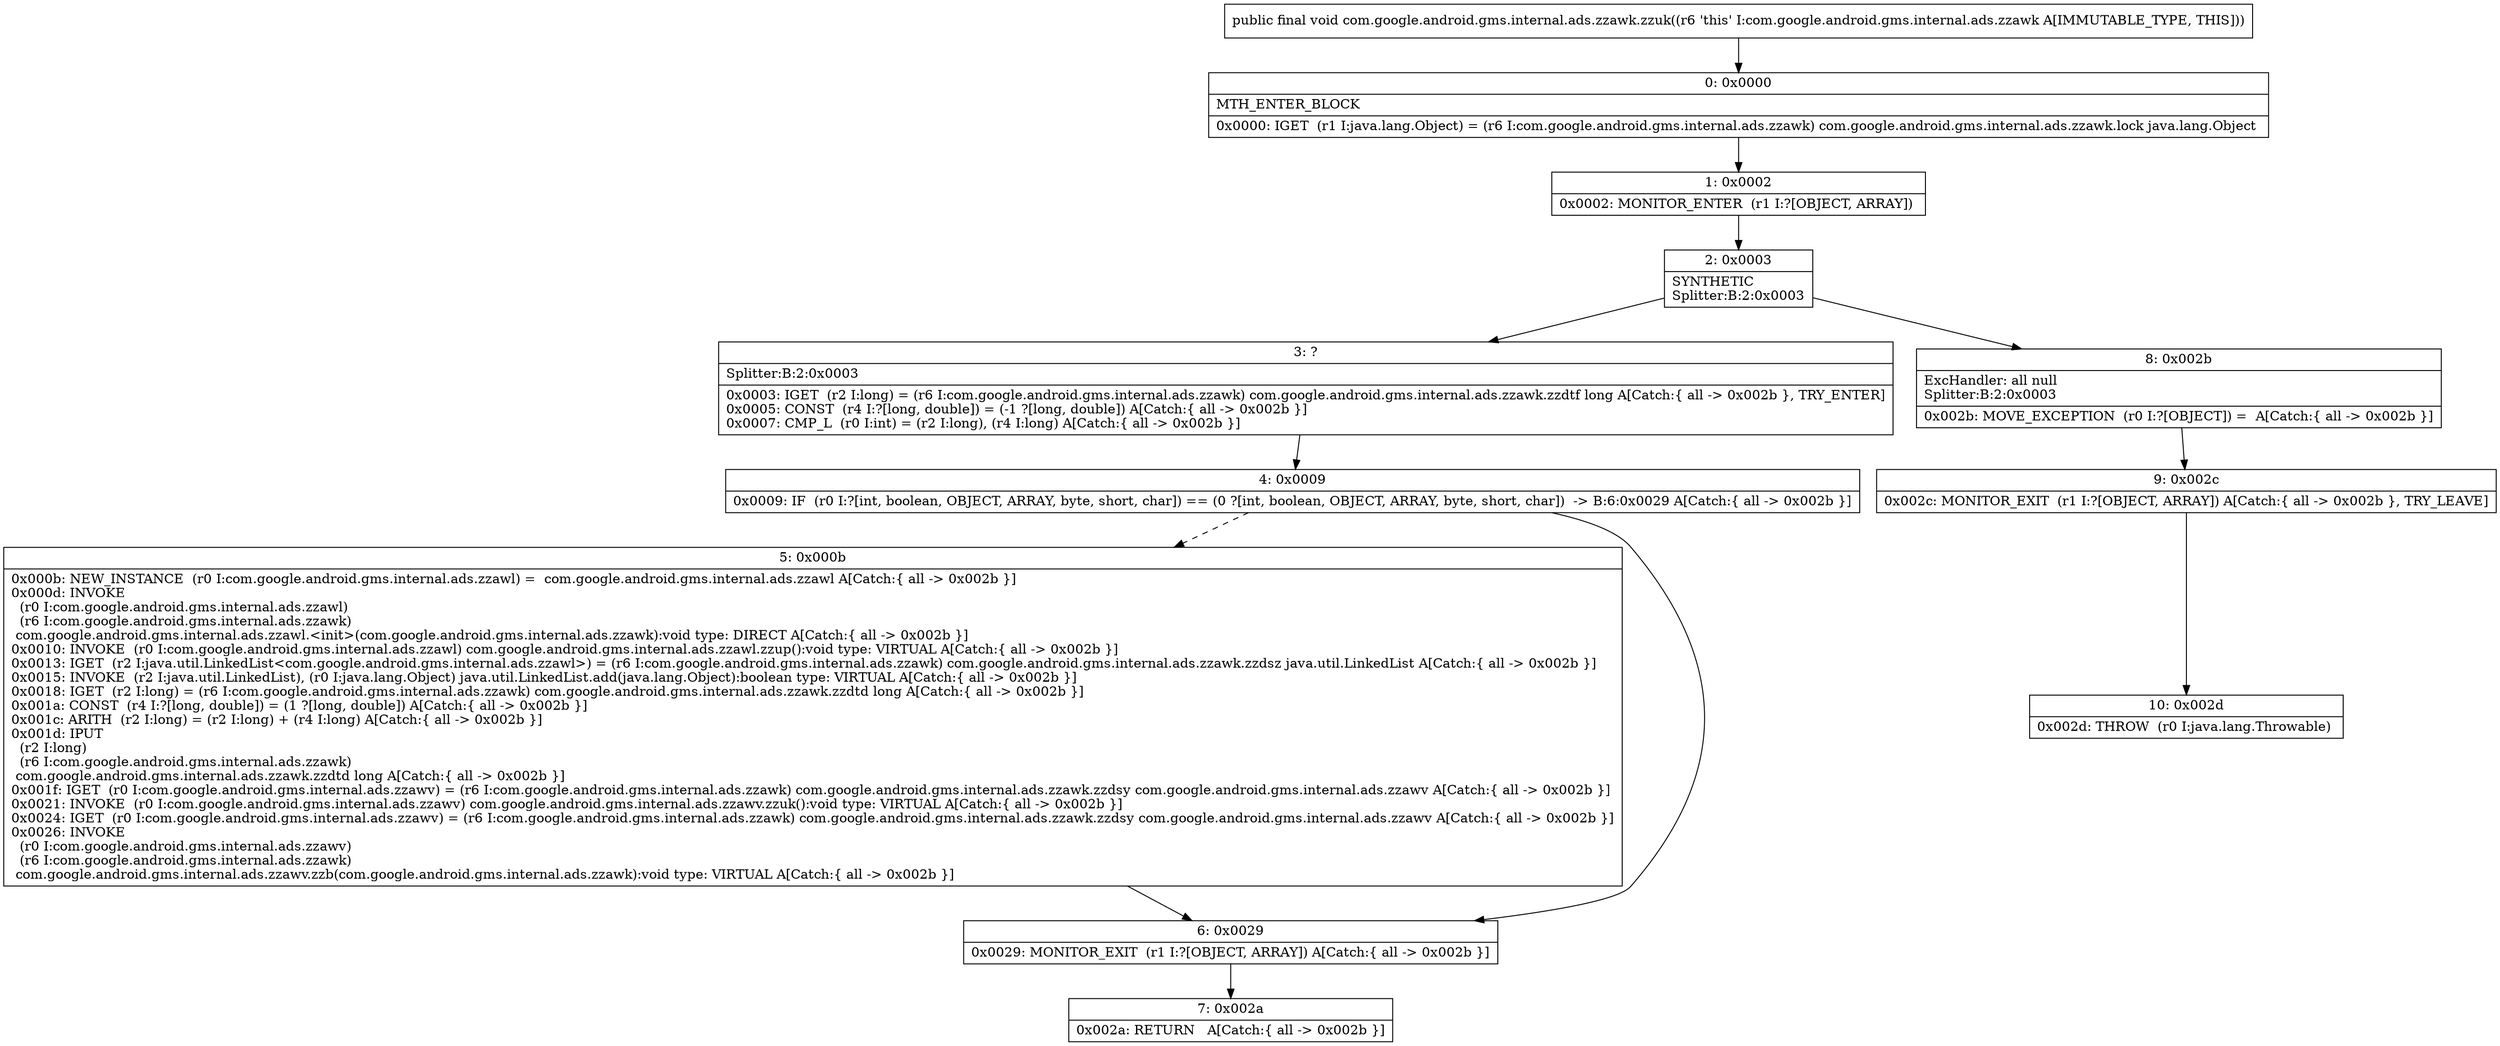 digraph "CFG forcom.google.android.gms.internal.ads.zzawk.zzuk()V" {
Node_0 [shape=record,label="{0\:\ 0x0000|MTH_ENTER_BLOCK\l|0x0000: IGET  (r1 I:java.lang.Object) = (r6 I:com.google.android.gms.internal.ads.zzawk) com.google.android.gms.internal.ads.zzawk.lock java.lang.Object \l}"];
Node_1 [shape=record,label="{1\:\ 0x0002|0x0002: MONITOR_ENTER  (r1 I:?[OBJECT, ARRAY]) \l}"];
Node_2 [shape=record,label="{2\:\ 0x0003|SYNTHETIC\lSplitter:B:2:0x0003\l}"];
Node_3 [shape=record,label="{3\:\ ?|Splitter:B:2:0x0003\l|0x0003: IGET  (r2 I:long) = (r6 I:com.google.android.gms.internal.ads.zzawk) com.google.android.gms.internal.ads.zzawk.zzdtf long A[Catch:\{ all \-\> 0x002b \}, TRY_ENTER]\l0x0005: CONST  (r4 I:?[long, double]) = (\-1 ?[long, double]) A[Catch:\{ all \-\> 0x002b \}]\l0x0007: CMP_L  (r0 I:int) = (r2 I:long), (r4 I:long) A[Catch:\{ all \-\> 0x002b \}]\l}"];
Node_4 [shape=record,label="{4\:\ 0x0009|0x0009: IF  (r0 I:?[int, boolean, OBJECT, ARRAY, byte, short, char]) == (0 ?[int, boolean, OBJECT, ARRAY, byte, short, char])  \-\> B:6:0x0029 A[Catch:\{ all \-\> 0x002b \}]\l}"];
Node_5 [shape=record,label="{5\:\ 0x000b|0x000b: NEW_INSTANCE  (r0 I:com.google.android.gms.internal.ads.zzawl) =  com.google.android.gms.internal.ads.zzawl A[Catch:\{ all \-\> 0x002b \}]\l0x000d: INVOKE  \l  (r0 I:com.google.android.gms.internal.ads.zzawl)\l  (r6 I:com.google.android.gms.internal.ads.zzawk)\l com.google.android.gms.internal.ads.zzawl.\<init\>(com.google.android.gms.internal.ads.zzawk):void type: DIRECT A[Catch:\{ all \-\> 0x002b \}]\l0x0010: INVOKE  (r0 I:com.google.android.gms.internal.ads.zzawl) com.google.android.gms.internal.ads.zzawl.zzup():void type: VIRTUAL A[Catch:\{ all \-\> 0x002b \}]\l0x0013: IGET  (r2 I:java.util.LinkedList\<com.google.android.gms.internal.ads.zzawl\>) = (r6 I:com.google.android.gms.internal.ads.zzawk) com.google.android.gms.internal.ads.zzawk.zzdsz java.util.LinkedList A[Catch:\{ all \-\> 0x002b \}]\l0x0015: INVOKE  (r2 I:java.util.LinkedList), (r0 I:java.lang.Object) java.util.LinkedList.add(java.lang.Object):boolean type: VIRTUAL A[Catch:\{ all \-\> 0x002b \}]\l0x0018: IGET  (r2 I:long) = (r6 I:com.google.android.gms.internal.ads.zzawk) com.google.android.gms.internal.ads.zzawk.zzdtd long A[Catch:\{ all \-\> 0x002b \}]\l0x001a: CONST  (r4 I:?[long, double]) = (1 ?[long, double]) A[Catch:\{ all \-\> 0x002b \}]\l0x001c: ARITH  (r2 I:long) = (r2 I:long) + (r4 I:long) A[Catch:\{ all \-\> 0x002b \}]\l0x001d: IPUT  \l  (r2 I:long)\l  (r6 I:com.google.android.gms.internal.ads.zzawk)\l com.google.android.gms.internal.ads.zzawk.zzdtd long A[Catch:\{ all \-\> 0x002b \}]\l0x001f: IGET  (r0 I:com.google.android.gms.internal.ads.zzawv) = (r6 I:com.google.android.gms.internal.ads.zzawk) com.google.android.gms.internal.ads.zzawk.zzdsy com.google.android.gms.internal.ads.zzawv A[Catch:\{ all \-\> 0x002b \}]\l0x0021: INVOKE  (r0 I:com.google.android.gms.internal.ads.zzawv) com.google.android.gms.internal.ads.zzawv.zzuk():void type: VIRTUAL A[Catch:\{ all \-\> 0x002b \}]\l0x0024: IGET  (r0 I:com.google.android.gms.internal.ads.zzawv) = (r6 I:com.google.android.gms.internal.ads.zzawk) com.google.android.gms.internal.ads.zzawk.zzdsy com.google.android.gms.internal.ads.zzawv A[Catch:\{ all \-\> 0x002b \}]\l0x0026: INVOKE  \l  (r0 I:com.google.android.gms.internal.ads.zzawv)\l  (r6 I:com.google.android.gms.internal.ads.zzawk)\l com.google.android.gms.internal.ads.zzawv.zzb(com.google.android.gms.internal.ads.zzawk):void type: VIRTUAL A[Catch:\{ all \-\> 0x002b \}]\l}"];
Node_6 [shape=record,label="{6\:\ 0x0029|0x0029: MONITOR_EXIT  (r1 I:?[OBJECT, ARRAY]) A[Catch:\{ all \-\> 0x002b \}]\l}"];
Node_7 [shape=record,label="{7\:\ 0x002a|0x002a: RETURN   A[Catch:\{ all \-\> 0x002b \}]\l}"];
Node_8 [shape=record,label="{8\:\ 0x002b|ExcHandler: all null\lSplitter:B:2:0x0003\l|0x002b: MOVE_EXCEPTION  (r0 I:?[OBJECT]) =  A[Catch:\{ all \-\> 0x002b \}]\l}"];
Node_9 [shape=record,label="{9\:\ 0x002c|0x002c: MONITOR_EXIT  (r1 I:?[OBJECT, ARRAY]) A[Catch:\{ all \-\> 0x002b \}, TRY_LEAVE]\l}"];
Node_10 [shape=record,label="{10\:\ 0x002d|0x002d: THROW  (r0 I:java.lang.Throwable) \l}"];
MethodNode[shape=record,label="{public final void com.google.android.gms.internal.ads.zzawk.zzuk((r6 'this' I:com.google.android.gms.internal.ads.zzawk A[IMMUTABLE_TYPE, THIS])) }"];
MethodNode -> Node_0;
Node_0 -> Node_1;
Node_1 -> Node_2;
Node_2 -> Node_3;
Node_2 -> Node_8;
Node_3 -> Node_4;
Node_4 -> Node_5[style=dashed];
Node_4 -> Node_6;
Node_5 -> Node_6;
Node_6 -> Node_7;
Node_8 -> Node_9;
Node_9 -> Node_10;
}

